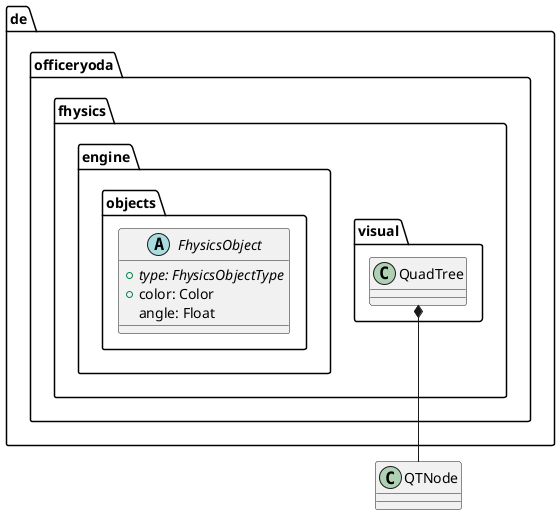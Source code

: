 @startuml

class de.officeryoda.fhysics.visual.QuadTree {

}


abstract class de.officeryoda.fhysics.engine.objects.FhysicsObject {
    {abstract} + type: FhysicsObjectType
    + color: Color
    angle: Float
}

' QTNode is a inner class of QuadTree
QuadTree *--  QTNode

@enduml